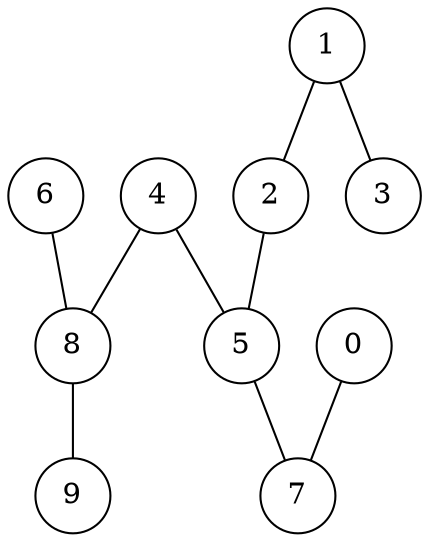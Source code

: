 graph G {
    node [shape=circle];
    6 -- 8;
    1 -- 2;
    1 -- 3;
    5 -- 7;
    0 -- 7;
    8 -- 9;
    4 -- 8;
    4 -- 5;
    2 -- 5;
}
